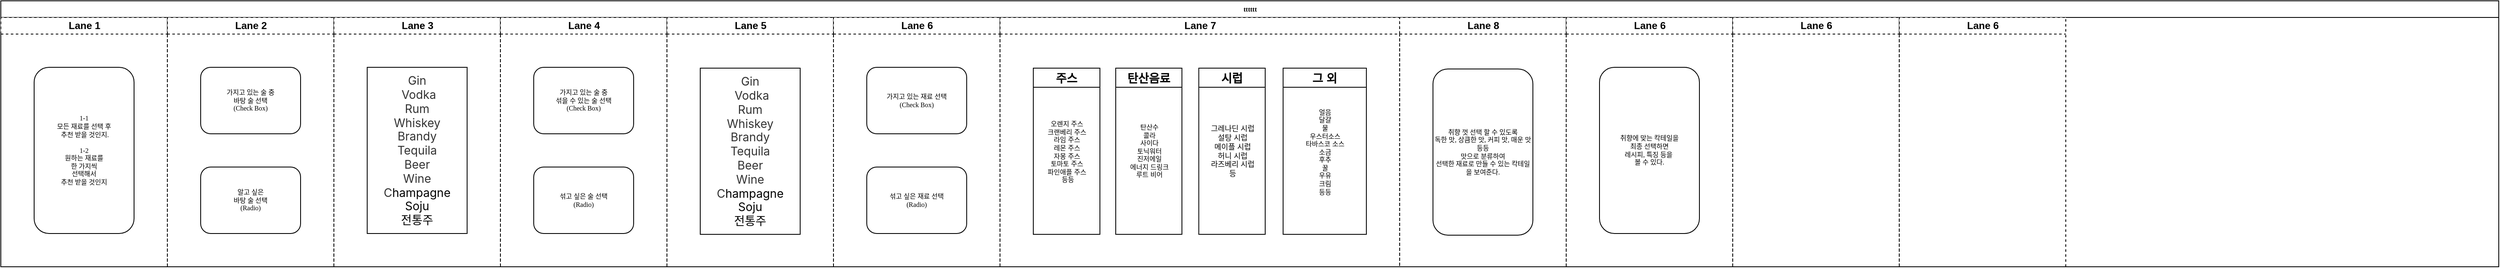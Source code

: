 <mxfile version="19.0.3" type="github">
  <diagram name="Page-1" id="74e2e168-ea6b-b213-b513-2b3c1d86103e">
    <mxGraphModel dx="1322" dy="1507" grid="1" gridSize="10" guides="1" tooltips="1" connect="1" arrows="1" fold="1" page="1" pageScale="1" pageWidth="1169" pageHeight="827" background="none" math="0" shadow="0">
      <root>
        <mxCell id="0" />
        <mxCell id="1" parent="0" />
        <mxCell id="77e6c97f196da883-1" value="tttttt" style="swimlane;html=1;childLayout=stackLayout;startSize=20;rounded=0;shadow=0;labelBackgroundColor=none;strokeWidth=1;fontFamily=Verdana;fontSize=8;align=center;" parent="1" vertex="1">
          <mxGeometry x="40" y="39" width="3000" height="320" as="geometry" />
        </mxCell>
        <mxCell id="77e6c97f196da883-2" value="Lane 1" style="swimlane;html=1;startSize=20;dashed=1;" parent="77e6c97f196da883-1" vertex="1">
          <mxGeometry y="20" width="200" height="300" as="geometry" />
        </mxCell>
        <mxCell id="77e6c97f196da883-8" value="1-1&lt;br&gt;모든 재료를 선택 후&lt;br&gt;&lt;div style=&quot;&quot;&gt;&lt;span style=&quot;background-color: initial;&quot;&gt;&amp;nbsp;추천 받을 것인지.&lt;/span&gt;&lt;/div&gt;&lt;div style=&quot;&quot;&gt;&lt;span style=&quot;background-color: initial;&quot;&gt;&lt;br&gt;&lt;/span&gt;&lt;/div&gt;1-2&lt;br&gt;원하는 재료를 &lt;br&gt;한 가지씩&lt;br&gt;선택해서 &lt;br&gt;추천 받을 것인지" style="rounded=1;whiteSpace=wrap;html=1;shadow=0;labelBackgroundColor=none;strokeWidth=1;fontFamily=Verdana;fontSize=8;align=center;" parent="77e6c97f196da883-2" vertex="1">
          <mxGeometry x="40" y="60" width="120" height="200" as="geometry" />
        </mxCell>
        <mxCell id="77e6c97f196da883-3" value="Lane 2" style="swimlane;html=1;startSize=20;strokeColor=#000000;dashed=1;" parent="77e6c97f196da883-1" vertex="1">
          <mxGeometry x="200" y="20" width="200" height="300" as="geometry" />
        </mxCell>
        <mxCell id="77e6c97f196da883-11" value="가지고 있는 술 중&lt;br&gt;바탕 술 선택&lt;br&gt;(Check Box)" style="rounded=1;whiteSpace=wrap;html=1;shadow=0;labelBackgroundColor=none;strokeWidth=1;fontFamily=Verdana;fontSize=8;align=center;" parent="77e6c97f196da883-3" vertex="1">
          <mxGeometry x="40" y="60" width="120" height="80" as="geometry" />
        </mxCell>
        <mxCell id="77e6c97f196da883-9" value="알고 싶은&lt;br&gt;바탕 술 선택&lt;br&gt;(Radio)" style="rounded=1;whiteSpace=wrap;html=1;shadow=0;labelBackgroundColor=none;strokeWidth=1;fontFamily=Verdana;fontSize=8;align=center;" parent="77e6c97f196da883-3" vertex="1">
          <mxGeometry x="40" y="180" width="120" height="80" as="geometry" />
        </mxCell>
        <mxCell id="77e6c97f196da883-4" value="Lane 3" style="swimlane;html=1;startSize=20;dashed=1;" parent="77e6c97f196da883-1" vertex="1">
          <mxGeometry x="400" y="20" width="200" height="300" as="geometry" />
        </mxCell>
        <mxCell id="WG7-GDT2cJCjvKGhf-v_-23" value="&lt;span style=&quot;color: rgb(51, 51, 51); font-family: -apple-system, BlinkMacSystemFont, &amp;quot;Helvetica Neue&amp;quot;, &amp;quot;Apple SD Gothic Neo&amp;quot;, Arial, sans-serif; text-align: start; font-size: 14px;&quot;&gt;Gin&lt;br&gt;&amp;nbsp;Vodka&lt;br&gt;Rum&lt;br&gt;Whiskey&lt;br&gt;Brandy&lt;br&gt;Tequila&lt;br&gt;Beer&lt;br&gt;Wine&lt;br&gt;C&lt;/span&gt;&lt;span style=&quot;font-family: -apple-system, BlinkMacSystemFont, &amp;quot;Helvetica Neue&amp;quot;, &amp;quot;Apple SD Gothic Neo&amp;quot;, Arial, sans-serif; text-align: start; font-size: 14px;&quot; data-mce-style=&quot;color: #000000;&quot;&gt;hampagne&lt;br&gt;Soju&lt;br&gt;전통주&lt;/span&gt;" style="whiteSpace=wrap;html=1;strokeColor=#000000;" vertex="1" parent="77e6c97f196da883-4">
          <mxGeometry x="40" y="60" width="120" height="200" as="geometry" />
        </mxCell>
        <mxCell id="77e6c97f196da883-5" value="Lane 4" style="swimlane;html=1;startSize=20;dashed=1;" parent="77e6c97f196da883-1" vertex="1">
          <mxGeometry x="600" y="20" width="200" height="300" as="geometry" />
        </mxCell>
        <mxCell id="WG7-GDT2cJCjvKGhf-v_-13" value="가지고 있는 술 중&lt;br&gt;섞을 수 있는 술 선택&lt;br&gt;(Check Box)" style="rounded=1;whiteSpace=wrap;html=1;shadow=0;labelBackgroundColor=none;strokeWidth=1;fontFamily=Verdana;fontSize=8;align=center;" vertex="1" parent="77e6c97f196da883-5">
          <mxGeometry x="40" y="60" width="120" height="80" as="geometry" />
        </mxCell>
        <mxCell id="77e6c97f196da883-6" value="Lane 5" style="swimlane;html=1;startSize=20;dashed=1;" parent="77e6c97f196da883-1" vertex="1">
          <mxGeometry x="800" y="20" width="200" height="300" as="geometry" />
        </mxCell>
        <mxCell id="WG7-GDT2cJCjvKGhf-v_-14" value="섞고 싶은 술 선택&lt;br&gt;(Radio)" style="rounded=1;whiteSpace=wrap;html=1;shadow=0;labelBackgroundColor=none;strokeWidth=1;fontFamily=Verdana;fontSize=8;align=center;" vertex="1" parent="77e6c97f196da883-6">
          <mxGeometry x="-160" y="180" width="120" height="80" as="geometry" />
        </mxCell>
        <mxCell id="WG7-GDT2cJCjvKGhf-v_-24" value="&lt;span style=&quot;color: rgb(51, 51, 51); font-family: -apple-system, BlinkMacSystemFont, &amp;quot;Helvetica Neue&amp;quot;, &amp;quot;Apple SD Gothic Neo&amp;quot;, Arial, sans-serif; font-style: normal; font-variant-ligatures: normal; font-variant-caps: normal; font-weight: 400; letter-spacing: normal; orphans: 2; text-align: start; text-indent: 0px; text-transform: none; widows: 2; word-spacing: 0px; -webkit-text-stroke-width: 0px; text-decoration-thickness: initial; text-decoration-style: initial; text-decoration-color: initial; float: none; display: inline !important; font-size: 14px;&quot;&gt;&lt;font style=&quot;font-size: 14px;&quot;&gt;Gin&lt;br&gt;&amp;nbsp;Vodka&lt;br&gt;Rum&lt;br&gt;Whiskey&lt;br&gt;Brandy&lt;br&gt;Tequila&lt;br&gt;Beer&lt;br&gt;Wine&lt;br&gt;C&lt;/font&gt;&lt;/span&gt;&lt;span style=&quot;font-family: -apple-system, BlinkMacSystemFont, &amp;quot;Helvetica Neue&amp;quot;, &amp;quot;Apple SD Gothic Neo&amp;quot;, Arial, sans-serif; font-style: normal; font-variant-ligatures: normal; font-variant-caps: normal; font-weight: 400; letter-spacing: normal; orphans: 2; text-align: start; text-indent: 0px; text-transform: none; widows: 2; word-spacing: 0px; -webkit-text-stroke-width: 0px; text-decoration-thickness: initial; text-decoration-style: initial; text-decoration-color: initial; color: rgb(0, 0, 0); font-size: 14px;&quot; data-mce-style=&quot;color: #000000;&quot;&gt;&lt;font style=&quot;font-size: 14px;&quot;&gt;hampagne&lt;br&gt;Soju&lt;br&gt;전통주&lt;/font&gt;&lt;br&gt;&lt;/span&gt;" style="whiteSpace=wrap;html=1;strokeColor=#000000;" vertex="1" parent="77e6c97f196da883-6">
          <mxGeometry x="40" y="61" width="120" height="200" as="geometry" />
        </mxCell>
        <mxCell id="77e6c97f196da883-7" value="Lane 6" style="swimlane;html=1;startSize=20;dashed=1;" parent="77e6c97f196da883-1" vertex="1">
          <mxGeometry x="1000" y="20" width="200" height="300" as="geometry" />
        </mxCell>
        <mxCell id="WG7-GDT2cJCjvKGhf-v_-17" value="가지고 있는 재료 선택&lt;br&gt;(Check Box)" style="rounded=1;whiteSpace=wrap;html=1;shadow=0;labelBackgroundColor=none;strokeWidth=1;fontFamily=Verdana;fontSize=8;align=center;" vertex="1" parent="77e6c97f196da883-7">
          <mxGeometry x="40" y="60" width="120" height="80" as="geometry" />
        </mxCell>
        <mxCell id="WG7-GDT2cJCjvKGhf-v_-18" value="섞고 싶은 재료 선택&lt;br&gt;(Radio)" style="rounded=1;whiteSpace=wrap;html=1;shadow=0;labelBackgroundColor=none;strokeWidth=1;fontFamily=Verdana;fontSize=8;align=center;" vertex="1" parent="77e6c97f196da883-7">
          <mxGeometry x="40" y="180" width="120" height="80" as="geometry" />
        </mxCell>
        <mxCell id="WG7-GDT2cJCjvKGhf-v_-21" value="Lane 7" style="swimlane;html=1;startSize=20;dashed=1;" vertex="1" parent="77e6c97f196da883-1">
          <mxGeometry x="1200" y="20" width="480" height="300" as="geometry" />
        </mxCell>
        <mxCell id="WG7-GDT2cJCjvKGhf-v_-31" value="주스" style="swimlane;fontSize=14;strokeColor=#000000;" vertex="1" parent="WG7-GDT2cJCjvKGhf-v_-21">
          <mxGeometry x="40" y="61" width="80" height="200" as="geometry" />
        </mxCell>
        <mxCell id="WG7-GDT2cJCjvKGhf-v_-32" value="&lt;font style=&quot;font-size: 8px;&quot;&gt;&lt;span style=&quot;font-family: -apple-system, BlinkMacSystemFont, &amp;quot;Helvetica Neue&amp;quot;, &amp;quot;Apple SD Gothic Neo&amp;quot;, Arial, sans-serif; text-align: start; font-size: 8px;&quot;&gt;오렌지 주스&lt;br style=&quot;font-size: 8px;&quot;&gt;크랜베리 주스&lt;br style=&quot;font-size: 8px;&quot;&gt;라임 주스&lt;br style=&quot;font-size: 8px;&quot;&gt;레몬&amp;nbsp;&lt;/span&gt;&lt;span style=&quot;font-family: -apple-system, BlinkMacSystemFont, &amp;quot;Helvetica Neue&amp;quot;, &amp;quot;Apple SD Gothic Neo&amp;quot;, Arial, sans-serif; text-align: start; font-size: 8px;&quot;&gt;주스&lt;br style=&quot;font-size: 8px;&quot;&gt;&lt;/span&gt;&lt;span style=&quot;font-family: -apple-system, BlinkMacSystemFont, &amp;quot;Helvetica Neue&amp;quot;, &amp;quot;Apple SD Gothic Neo&amp;quot;, Arial, sans-serif; text-align: start; font-size: 8px;&quot;&gt;자몽&amp;nbsp;&lt;/span&gt;&lt;span style=&quot;font-family: -apple-system, BlinkMacSystemFont, &amp;quot;Helvetica Neue&amp;quot;, &amp;quot;Apple SD Gothic Neo&amp;quot;, Arial, sans-serif; text-align: start; font-size: 8px;&quot;&gt;주스&lt;br style=&quot;font-size: 8px;&quot;&gt;&lt;/span&gt;&lt;span style=&quot;font-family: -apple-system, BlinkMacSystemFont, &amp;quot;Helvetica Neue&amp;quot;, &amp;quot;Apple SD Gothic Neo&amp;quot;, Arial, sans-serif; text-align: start; font-size: 8px;&quot;&gt;토마토&amp;nbsp;&lt;/span&gt;&lt;span style=&quot;font-family: -apple-system, BlinkMacSystemFont, &amp;quot;Helvetica Neue&amp;quot;, &amp;quot;Apple SD Gothic Neo&amp;quot;, Arial, sans-serif; text-align: start; font-size: 8px;&quot;&gt;주스&lt;br style=&quot;font-size: 8px;&quot;&gt;&lt;/span&gt;&lt;span style=&quot;font-family: -apple-system, BlinkMacSystemFont, &amp;quot;Helvetica Neue&amp;quot;, &amp;quot;Apple SD Gothic Neo&amp;quot;, Arial, sans-serif; text-align: start; font-size: 8px;&quot;&gt;파인애플&amp;nbsp;&lt;/span&gt;&lt;span style=&quot;font-family: -apple-system, BlinkMacSystemFont, &amp;quot;Helvetica Neue&amp;quot;, &amp;quot;Apple SD Gothic Neo&amp;quot;, Arial, sans-serif; text-align: start; font-size: 8px;&quot;&gt;주스&lt;/span&gt;&lt;span style=&quot;font-family: -apple-system, BlinkMacSystemFont, &amp;quot;Helvetica Neue&amp;quot;, &amp;quot;Apple SD Gothic Neo&amp;quot;, Arial, sans-serif; text-align: start; font-size: 8px;&quot;&gt;&lt;br style=&quot;font-size: 8px;&quot;&gt;&amp;nbsp;등등&lt;/span&gt;&lt;/font&gt;" style="text;html=1;align=center;verticalAlign=middle;resizable=0;points=[];autosize=1;strokeColor=none;fillColor=none;fontSize=8;" vertex="1" parent="WG7-GDT2cJCjvKGhf-v_-31">
          <mxGeometry y="56" width="80" height="90" as="geometry" />
        </mxCell>
        <mxCell id="WG7-GDT2cJCjvKGhf-v_-34" value="탄산음료" style="swimlane;fontSize=14;strokeColor=#000000;" vertex="1" parent="WG7-GDT2cJCjvKGhf-v_-21">
          <mxGeometry x="139" y="61" width="79.5" height="200" as="geometry" />
        </mxCell>
        <mxCell id="WG7-GDT2cJCjvKGhf-v_-35" value="&lt;span style=&quot;font-family: -apple-system, BlinkMacSystemFont, &amp;quot;Helvetica Neue&amp;quot;, &amp;quot;Apple SD Gothic Neo&amp;quot;, Arial, sans-serif; font-size: 8px; text-align: start;&quot;&gt;탄산수&lt;br&gt;콜라&lt;br&gt;사이다&lt;br&gt;토닉워터&lt;br&gt;진저에일&lt;br&gt;에너지 드링크&lt;br&gt;루트 비어&lt;/span&gt;" style="text;html=1;align=center;verticalAlign=middle;resizable=0;points=[];autosize=1;strokeColor=none;fillColor=none;fontSize=8;" vertex="1" parent="WG7-GDT2cJCjvKGhf-v_-34">
          <mxGeometry x="-0.5" y="60" width="80" height="80" as="geometry" />
        </mxCell>
        <mxCell id="WG7-GDT2cJCjvKGhf-v_-36" value="시럽" style="swimlane;fontSize=14;strokeColor=#000000;startSize=23;" vertex="1" parent="WG7-GDT2cJCjvKGhf-v_-21">
          <mxGeometry x="238.75" y="61" width="79.75" height="200" as="geometry" />
        </mxCell>
        <mxCell id="WG7-GDT2cJCjvKGhf-v_-37" value="&lt;span style=&quot;font-family: -apple-system, BlinkMacSystemFont, &amp;quot;Helvetica Neue&amp;quot;, &amp;quot;Apple SD Gothic Neo&amp;quot;, Arial, sans-serif; text-align: start; font-size: 9px;&quot;&gt;그레나딘 시럽&lt;br&gt;설탕 시럽&lt;br&gt;메이플 시럽&lt;br&gt;허니 시럽&lt;br&gt;라즈베리 시럽&lt;br&gt;등&lt;/span&gt;" style="text;html=1;align=center;verticalAlign=middle;resizable=0;points=[];autosize=1;strokeColor=none;fillColor=none;fontSize=8;" vertex="1" parent="WG7-GDT2cJCjvKGhf-v_-36">
          <mxGeometry x="-0.25" y="65" width="80" height="70" as="geometry" />
        </mxCell>
        <mxCell id="WG7-GDT2cJCjvKGhf-v_-38" value="그 외" style="swimlane;fontSize=14;strokeColor=#000000;startSize=23;" vertex="1" parent="WG7-GDT2cJCjvKGhf-v_-21">
          <mxGeometry x="340" y="61" width="100" height="200" as="geometry" />
        </mxCell>
        <mxCell id="WG7-GDT2cJCjvKGhf-v_-39" value="&lt;font style=&quot;font-size: 8px;&quot;&gt;&lt;span style=&quot;font-family: -apple-system, BlinkMacSystemFont, &amp;quot;Helvetica Neue&amp;quot;, &amp;quot;Apple SD Gothic Neo&amp;quot;, Arial, sans-serif; text-align: start; font-size: 8px;&quot;&gt;얼음&lt;br&gt;달걀&lt;br&gt;물&lt;br&gt;&lt;/span&gt;&lt;span style=&quot;font-family: -apple-system, BlinkMacSystemFont, &amp;quot;Helvetica Neue&amp;quot;, &amp;quot;Apple SD Gothic Neo&amp;quot;, Arial, sans-serif; text-align: start; font-size: 8px;&quot; data-mce-style=&quot;color: #000000;&quot;&gt;우스터소스&lt;br&gt;타바스코 소스&lt;br&gt;소금&lt;br&gt;후추&lt;br&gt;꿀&lt;br&gt;우유&lt;br&gt;크림&lt;br&gt;등등&lt;br&gt;&lt;/span&gt;&lt;/font&gt;" style="text;html=1;align=center;verticalAlign=middle;resizable=0;points=[];autosize=1;strokeColor=none;fillColor=none;fontSize=8;" vertex="1" parent="WG7-GDT2cJCjvKGhf-v_-38">
          <mxGeometry x="10" y="41" width="80" height="120" as="geometry" />
        </mxCell>
        <mxCell id="WG7-GDT2cJCjvKGhf-v_-22" value="Lane 8" style="swimlane;html=1;startSize=20;dashed=1;" vertex="1" parent="77e6c97f196da883-1">
          <mxGeometry x="1680" y="20" width="200" height="300" as="geometry" />
        </mxCell>
        <mxCell id="WG7-GDT2cJCjvKGhf-v_-40" value="취향 껏 선택 할 수 있도록&lt;br&gt;독한 맛, 상큼한 맛, 커피 맛, 매운 맛 등등&lt;br&gt;맛으로 분류하여&lt;br&gt;선택한 재료로 만들 수 있는 칵테일을 보여준다." style="rounded=1;whiteSpace=wrap;html=1;shadow=0;labelBackgroundColor=none;strokeWidth=1;fontFamily=Verdana;fontSize=8;align=center;" vertex="1" parent="WG7-GDT2cJCjvKGhf-v_-22">
          <mxGeometry x="40" y="62" width="120" height="200" as="geometry" />
        </mxCell>
        <mxCell id="WG7-GDT2cJCjvKGhf-v_-28" value="Lane 6" style="swimlane;html=1;startSize=20;dashed=1;" vertex="1" parent="77e6c97f196da883-1">
          <mxGeometry x="1880" y="20" width="200" height="300" as="geometry" />
        </mxCell>
        <mxCell id="WG7-GDT2cJCjvKGhf-v_-41" value="취향에 맞는 칵테일을&lt;br&gt;최종 선택하면&lt;br&gt;레시피, 특징 등을&amp;nbsp;&lt;br&gt;볼 수 있다." style="rounded=1;whiteSpace=wrap;html=1;shadow=0;labelBackgroundColor=none;strokeWidth=1;fontFamily=Verdana;fontSize=8;align=center;" vertex="1" parent="WG7-GDT2cJCjvKGhf-v_-28">
          <mxGeometry x="40" y="60" width="120" height="200" as="geometry" />
        </mxCell>
        <mxCell id="WG7-GDT2cJCjvKGhf-v_-29" value="Lane 6" style="swimlane;html=1;startSize=20;dashed=1;" vertex="1" parent="77e6c97f196da883-1">
          <mxGeometry x="2080" y="20" width="200" height="300" as="geometry" />
        </mxCell>
        <mxCell id="WG7-GDT2cJCjvKGhf-v_-30" value="Lane 6" style="swimlane;html=1;startSize=20;dashed=1;" vertex="1" parent="77e6c97f196da883-1">
          <mxGeometry x="2280" y="20" width="200" height="300" as="geometry" />
        </mxCell>
      </root>
    </mxGraphModel>
  </diagram>
</mxfile>
